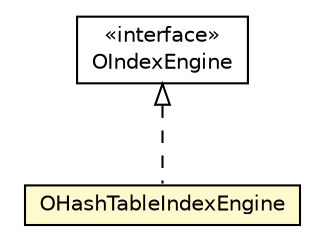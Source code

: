 #!/usr/local/bin/dot
#
# Class diagram 
# Generated by UMLGraph version R5_6-24-gf6e263 (http://www.umlgraph.org/)
#

digraph G {
	edge [fontname="Helvetica",fontsize=10,labelfontname="Helvetica",labelfontsize=10];
	node [fontname="Helvetica",fontsize=10,shape=plaintext];
	nodesep=0.25;
	ranksep=0.5;
	// com.orientechnologies.orient.core.index.engine.OHashTableIndexEngine
	c1911591 [label=<<table title="com.orientechnologies.orient.core.index.engine.OHashTableIndexEngine" border="0" cellborder="1" cellspacing="0" cellpadding="2" port="p" bgcolor="lemonChiffon" href="./OHashTableIndexEngine.html">
		<tr><td><table border="0" cellspacing="0" cellpadding="1">
<tr><td align="center" balign="center"> OHashTableIndexEngine </td></tr>
		</table></td></tr>
		</table>>, URL="./OHashTableIndexEngine.html", fontname="Helvetica", fontcolor="black", fontsize=10.0];
	//com.orientechnologies.orient.core.index.engine.OHashTableIndexEngine implements com.orientechnologies.orient.core.index.engine.OIndexEngine
	c1912285:p -> c1911591:p [dir=back,arrowtail=empty,style=dashed];
	// com.orientechnologies.orient.core.index.engine.OIndexEngine
	c1912285 [label=<<table title="com.orientechnologies.orient.core.index.engine.OIndexEngine" border="0" cellborder="1" cellspacing="0" cellpadding="2" port="p" href="http://java.sun.com/j2se/1.4.2/docs/api/com/orientechnologies/orient/core/index/engine/OIndexEngine.html">
		<tr><td><table border="0" cellspacing="0" cellpadding="1">
<tr><td align="center" balign="center"> &#171;interface&#187; </td></tr>
<tr><td align="center" balign="center"> OIndexEngine </td></tr>
		</table></td></tr>
		</table>>, URL="http://java.sun.com/j2se/1.4.2/docs/api/com/orientechnologies/orient/core/index/engine/OIndexEngine.html", fontname="Helvetica", fontcolor="black", fontsize=10.0];
}


